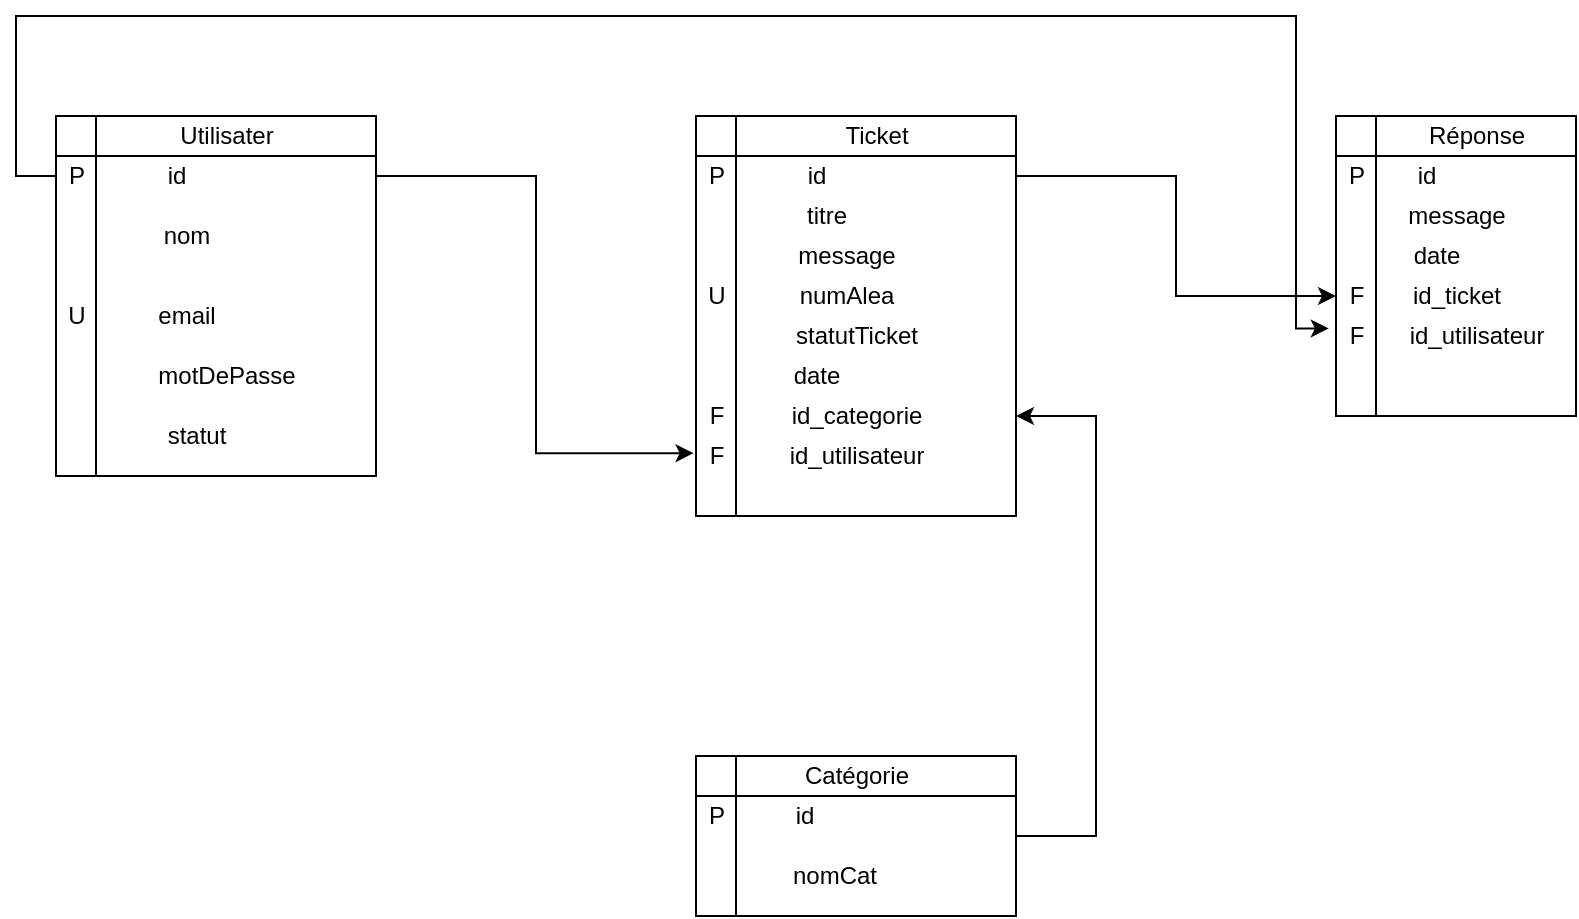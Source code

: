 <mxfile version="13.8.1" type="device"><diagram id="C5RBs43oDa-KdzZeNtuy" name="Page-1"><mxGraphModel dx="1038" dy="580" grid="1" gridSize="10" guides="1" tooltips="1" connect="1" arrows="1" fold="1" page="1" pageScale="1" pageWidth="827" pageHeight="1169" math="0" shadow="0"><root><mxCell id="WIyWlLk6GJQsqaUBKTNV-0"/><mxCell id="WIyWlLk6GJQsqaUBKTNV-1" parent="WIyWlLk6GJQsqaUBKTNV-0"/><mxCell id="nQlukeH82N-AruG6y1Ad-39" style="edgeStyle=orthogonalEdgeStyle;rounded=0;orthogonalLoop=1;jettySize=auto;html=1;entryX=-0.06;entryY=0.43;entryDx=0;entryDy=0;entryPerimeter=0;" edge="1" parent="WIyWlLk6GJQsqaUBKTNV-1" source="nQlukeH82N-AruG6y1Ad-0" target="nQlukeH82N-AruG6y1Ad-19"><mxGeometry relative="1" as="geometry"><Array as="points"><mxPoint x="280" y="150"/><mxPoint x="280" y="289"/></Array></mxGeometry></mxCell><mxCell id="nQlukeH82N-AruG6y1Ad-43" style="edgeStyle=orthogonalEdgeStyle;rounded=0;orthogonalLoop=1;jettySize=auto;html=1;entryX=-0.18;entryY=0.31;entryDx=0;entryDy=0;entryPerimeter=0;" edge="1" parent="WIyWlLk6GJQsqaUBKTNV-1" source="nQlukeH82N-AruG6y1Ad-0" target="nQlukeH82N-AruG6y1Ad-38"><mxGeometry relative="1" as="geometry"><mxPoint x="640" y="230" as="targetPoint"/><Array as="points"><mxPoint x="20" y="150"/><mxPoint x="20" y="70"/><mxPoint x="660" y="70"/><mxPoint x="660" y="226"/></Array></mxGeometry></mxCell><mxCell id="nQlukeH82N-AruG6y1Ad-0" value="" style="shape=internalStorage;whiteSpace=wrap;html=1;backgroundOutline=1;" vertex="1" parent="WIyWlLk6GJQsqaUBKTNV-1"><mxGeometry x="40" y="120" width="160" height="180" as="geometry"/></mxCell><mxCell id="nQlukeH82N-AruG6y1Ad-1" value="Utilisater" style="text;html=1;align=center;verticalAlign=middle;resizable=0;points=[];autosize=1;" vertex="1" parent="WIyWlLk6GJQsqaUBKTNV-1"><mxGeometry x="95" y="120" width="60" height="20" as="geometry"/></mxCell><mxCell id="nQlukeH82N-AruG6y1Ad-2" value="id" style="text;html=1;align=center;verticalAlign=middle;resizable=0;points=[];autosize=1;" vertex="1" parent="WIyWlLk6GJQsqaUBKTNV-1"><mxGeometry x="85" y="140" width="30" height="20" as="geometry"/></mxCell><mxCell id="nQlukeH82N-AruG6y1Ad-3" value="nom" style="text;html=1;align=center;verticalAlign=middle;resizable=0;points=[];autosize=1;" vertex="1" parent="WIyWlLk6GJQsqaUBKTNV-1"><mxGeometry x="85" y="170" width="40" height="20" as="geometry"/></mxCell><mxCell id="nQlukeH82N-AruG6y1Ad-4" value="email" style="text;html=1;align=center;verticalAlign=middle;resizable=0;points=[];autosize=1;" vertex="1" parent="WIyWlLk6GJQsqaUBKTNV-1"><mxGeometry x="85" y="210" width="40" height="20" as="geometry"/></mxCell><mxCell id="nQlukeH82N-AruG6y1Ad-5" value="motDePasse" style="text;html=1;align=center;verticalAlign=middle;resizable=0;points=[];autosize=1;" vertex="1" parent="WIyWlLk6GJQsqaUBKTNV-1"><mxGeometry x="85" y="240" width="80" height="20" as="geometry"/></mxCell><mxCell id="nQlukeH82N-AruG6y1Ad-6" value="statut" style="text;html=1;align=center;verticalAlign=middle;resizable=0;points=[];autosize=1;" vertex="1" parent="WIyWlLk6GJQsqaUBKTNV-1"><mxGeometry x="85" y="270" width="50" height="20" as="geometry"/></mxCell><mxCell id="nQlukeH82N-AruG6y1Ad-7" value="P" style="text;html=1;align=center;verticalAlign=middle;resizable=0;points=[];autosize=1;" vertex="1" parent="WIyWlLk6GJQsqaUBKTNV-1"><mxGeometry x="40" y="140" width="20" height="20" as="geometry"/></mxCell><mxCell id="nQlukeH82N-AruG6y1Ad-40" style="edgeStyle=orthogonalEdgeStyle;rounded=0;orthogonalLoop=1;jettySize=auto;html=1;" edge="1" parent="WIyWlLk6GJQsqaUBKTNV-1" source="nQlukeH82N-AruG6y1Ad-8" target="nQlukeH82N-AruG6y1Ad-37"><mxGeometry relative="1" as="geometry"><Array as="points"><mxPoint x="600" y="150"/><mxPoint x="600" y="210"/></Array></mxGeometry></mxCell><mxCell id="nQlukeH82N-AruG6y1Ad-8" value="" style="shape=internalStorage;whiteSpace=wrap;html=1;backgroundOutline=1;" vertex="1" parent="WIyWlLk6GJQsqaUBKTNV-1"><mxGeometry x="360" y="120" width="160" height="200" as="geometry"/></mxCell><mxCell id="nQlukeH82N-AruG6y1Ad-9" value="Ticket" style="text;html=1;align=center;verticalAlign=middle;resizable=0;points=[];autosize=1;" vertex="1" parent="WIyWlLk6GJQsqaUBKTNV-1"><mxGeometry x="425" y="120" width="50" height="20" as="geometry"/></mxCell><mxCell id="nQlukeH82N-AruG6y1Ad-10" value="id" style="text;html=1;align=center;verticalAlign=middle;resizable=0;points=[];autosize=1;" vertex="1" parent="WIyWlLk6GJQsqaUBKTNV-1"><mxGeometry x="405" y="140" width="30" height="20" as="geometry"/></mxCell><mxCell id="nQlukeH82N-AruG6y1Ad-11" value="titre" style="text;html=1;align=center;verticalAlign=middle;resizable=0;points=[];autosize=1;" vertex="1" parent="WIyWlLk6GJQsqaUBKTNV-1"><mxGeometry x="405" y="160" width="40" height="20" as="geometry"/></mxCell><mxCell id="nQlukeH82N-AruG6y1Ad-12" value="message" style="text;html=1;align=center;verticalAlign=middle;resizable=0;points=[];autosize=1;" vertex="1" parent="WIyWlLk6GJQsqaUBKTNV-1"><mxGeometry x="405" y="180" width="60" height="20" as="geometry"/></mxCell><mxCell id="nQlukeH82N-AruG6y1Ad-13" value="numAlea" style="text;html=1;align=center;verticalAlign=middle;resizable=0;points=[];autosize=1;" vertex="1" parent="WIyWlLk6GJQsqaUBKTNV-1"><mxGeometry x="405" y="200" width="60" height="20" as="geometry"/></mxCell><mxCell id="nQlukeH82N-AruG6y1Ad-14" value="statutTicket" style="text;html=1;align=center;verticalAlign=middle;resizable=0;points=[];autosize=1;" vertex="1" parent="WIyWlLk6GJQsqaUBKTNV-1"><mxGeometry x="400" y="220" width="80" height="20" as="geometry"/></mxCell><mxCell id="nQlukeH82N-AruG6y1Ad-15" value="date" style="text;html=1;align=center;verticalAlign=middle;resizable=0;points=[];autosize=1;" vertex="1" parent="WIyWlLk6GJQsqaUBKTNV-1"><mxGeometry x="400" y="240" width="40" height="20" as="geometry"/></mxCell><mxCell id="nQlukeH82N-AruG6y1Ad-16" value="id_categorie" style="text;html=1;align=center;verticalAlign=middle;resizable=0;points=[];autosize=1;" vertex="1" parent="WIyWlLk6GJQsqaUBKTNV-1"><mxGeometry x="400" y="260" width="80" height="20" as="geometry"/></mxCell><mxCell id="nQlukeH82N-AruG6y1Ad-17" value="id_utilisateur" style="text;html=1;align=center;verticalAlign=middle;resizable=0;points=[];autosize=1;" vertex="1" parent="WIyWlLk6GJQsqaUBKTNV-1"><mxGeometry x="400" y="280" width="80" height="20" as="geometry"/></mxCell><mxCell id="nQlukeH82N-AruG6y1Ad-18" value="P" style="text;html=1;align=center;verticalAlign=middle;resizable=0;points=[];autosize=1;" vertex="1" parent="WIyWlLk6GJQsqaUBKTNV-1"><mxGeometry x="360" y="140" width="20" height="20" as="geometry"/></mxCell><mxCell id="nQlukeH82N-AruG6y1Ad-19" value="F" style="text;html=1;align=center;verticalAlign=middle;resizable=0;points=[];autosize=1;" vertex="1" parent="WIyWlLk6GJQsqaUBKTNV-1"><mxGeometry x="360" y="280" width="20" height="20" as="geometry"/></mxCell><mxCell id="nQlukeH82N-AruG6y1Ad-20" value="F" style="text;html=1;align=center;verticalAlign=middle;resizable=0;points=[];autosize=1;" vertex="1" parent="WIyWlLk6GJQsqaUBKTNV-1"><mxGeometry x="360" y="260" width="20" height="20" as="geometry"/></mxCell><mxCell id="nQlukeH82N-AruG6y1Ad-21" value="U" style="text;html=1;align=center;verticalAlign=middle;resizable=0;points=[];autosize=1;" vertex="1" parent="WIyWlLk6GJQsqaUBKTNV-1"><mxGeometry x="40" y="210" width="20" height="20" as="geometry"/></mxCell><mxCell id="nQlukeH82N-AruG6y1Ad-22" value="U" style="text;html=1;align=center;verticalAlign=middle;resizable=0;points=[];autosize=1;" vertex="1" parent="WIyWlLk6GJQsqaUBKTNV-1"><mxGeometry x="360" y="200" width="20" height="20" as="geometry"/></mxCell><mxCell id="nQlukeH82N-AruG6y1Ad-42" style="edgeStyle=orthogonalEdgeStyle;rounded=0;orthogonalLoop=1;jettySize=auto;html=1;entryX=1;entryY=0.75;entryDx=0;entryDy=0;" edge="1" parent="WIyWlLk6GJQsqaUBKTNV-1" source="nQlukeH82N-AruG6y1Ad-23" target="nQlukeH82N-AruG6y1Ad-8"><mxGeometry relative="1" as="geometry"><Array as="points"><mxPoint x="560" y="480"/><mxPoint x="560" y="270"/></Array></mxGeometry></mxCell><mxCell id="nQlukeH82N-AruG6y1Ad-23" value="" style="shape=internalStorage;whiteSpace=wrap;html=1;backgroundOutline=1;" vertex="1" parent="WIyWlLk6GJQsqaUBKTNV-1"><mxGeometry x="360" y="440" width="160" height="80" as="geometry"/></mxCell><mxCell id="nQlukeH82N-AruG6y1Ad-24" value="Catégorie" style="text;html=1;align=center;verticalAlign=middle;resizable=0;points=[];autosize=1;" vertex="1" parent="WIyWlLk6GJQsqaUBKTNV-1"><mxGeometry x="405" y="440" width="70" height="20" as="geometry"/></mxCell><mxCell id="nQlukeH82N-AruG6y1Ad-25" value="id" style="text;html=1;align=center;verticalAlign=middle;resizable=0;points=[];autosize=1;" vertex="1" parent="WIyWlLk6GJQsqaUBKTNV-1"><mxGeometry x="399" y="460" width="30" height="20" as="geometry"/></mxCell><mxCell id="nQlukeH82N-AruG6y1Ad-26" value="nomCat" style="text;html=1;align=center;verticalAlign=middle;resizable=0;points=[];autosize=1;" vertex="1" parent="WIyWlLk6GJQsqaUBKTNV-1"><mxGeometry x="399" y="490" width="60" height="20" as="geometry"/></mxCell><mxCell id="nQlukeH82N-AruG6y1Ad-27" value="P" style="text;html=1;align=center;verticalAlign=middle;resizable=0;points=[];autosize=1;" vertex="1" parent="WIyWlLk6GJQsqaUBKTNV-1"><mxGeometry x="360" y="460" width="20" height="20" as="geometry"/></mxCell><mxCell id="nQlukeH82N-AruG6y1Ad-28" value="" style="shape=internalStorage;whiteSpace=wrap;html=1;backgroundOutline=1;" vertex="1" parent="WIyWlLk6GJQsqaUBKTNV-1"><mxGeometry x="680" y="120" width="120" height="150" as="geometry"/></mxCell><mxCell id="nQlukeH82N-AruG6y1Ad-29" value="Réponse" style="text;html=1;align=center;verticalAlign=middle;resizable=0;points=[];autosize=1;" vertex="1" parent="WIyWlLk6GJQsqaUBKTNV-1"><mxGeometry x="720" y="120" width="60" height="20" as="geometry"/></mxCell><mxCell id="nQlukeH82N-AruG6y1Ad-30" value="id" style="text;html=1;align=center;verticalAlign=middle;resizable=0;points=[];autosize=1;" vertex="1" parent="WIyWlLk6GJQsqaUBKTNV-1"><mxGeometry x="710" y="140" width="30" height="20" as="geometry"/></mxCell><mxCell id="nQlukeH82N-AruG6y1Ad-31" value="message" style="text;html=1;align=center;verticalAlign=middle;resizable=0;points=[];autosize=1;" vertex="1" parent="WIyWlLk6GJQsqaUBKTNV-1"><mxGeometry x="710" y="160" width="60" height="20" as="geometry"/></mxCell><mxCell id="nQlukeH82N-AruG6y1Ad-32" value="date" style="text;html=1;align=center;verticalAlign=middle;resizable=0;points=[];autosize=1;" vertex="1" parent="WIyWlLk6GJQsqaUBKTNV-1"><mxGeometry x="710" y="180" width="40" height="20" as="geometry"/></mxCell><mxCell id="nQlukeH82N-AruG6y1Ad-34" value="id_ticket" style="text;html=1;align=center;verticalAlign=middle;resizable=0;points=[];autosize=1;" vertex="1" parent="WIyWlLk6GJQsqaUBKTNV-1"><mxGeometry x="710" y="200" width="60" height="20" as="geometry"/></mxCell><mxCell id="nQlukeH82N-AruG6y1Ad-35" value="id_utilisateur" style="text;html=1;align=center;verticalAlign=middle;resizable=0;points=[];autosize=1;" vertex="1" parent="WIyWlLk6GJQsqaUBKTNV-1"><mxGeometry x="710" y="220" width="80" height="20" as="geometry"/></mxCell><mxCell id="nQlukeH82N-AruG6y1Ad-36" value="P" style="text;html=1;align=center;verticalAlign=middle;resizable=0;points=[];autosize=1;" vertex="1" parent="WIyWlLk6GJQsqaUBKTNV-1"><mxGeometry x="680" y="140" width="20" height="20" as="geometry"/></mxCell><mxCell id="nQlukeH82N-AruG6y1Ad-37" value="F" style="text;html=1;align=center;verticalAlign=middle;resizable=0;points=[];autosize=1;" vertex="1" parent="WIyWlLk6GJQsqaUBKTNV-1"><mxGeometry x="680" y="200" width="20" height="20" as="geometry"/></mxCell><mxCell id="nQlukeH82N-AruG6y1Ad-38" value="F" style="text;html=1;align=center;verticalAlign=middle;resizable=0;points=[];autosize=1;" vertex="1" parent="WIyWlLk6GJQsqaUBKTNV-1"><mxGeometry x="680" y="220" width="20" height="20" as="geometry"/></mxCell></root></mxGraphModel></diagram></mxfile>